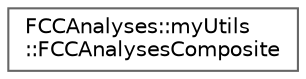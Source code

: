 digraph "Graphical Class Hierarchy"
{
 // LATEX_PDF_SIZE
  bgcolor="transparent";
  edge [fontname=Helvetica,fontsize=10,labelfontname=Helvetica,labelfontsize=10];
  node [fontname=Helvetica,fontsize=10,shape=box,height=0.2,width=0.4];
  rankdir="LR";
  Node0 [id="Node000000",label="FCCAnalyses::myUtils\l::FCCAnalysesComposite",height=0.2,width=0.4,color="grey40", fillcolor="white", style="filled",URL="$structFCCAnalyses_1_1myUtils_1_1FCCAnalysesComposite.html",tooltip=" "];
}
